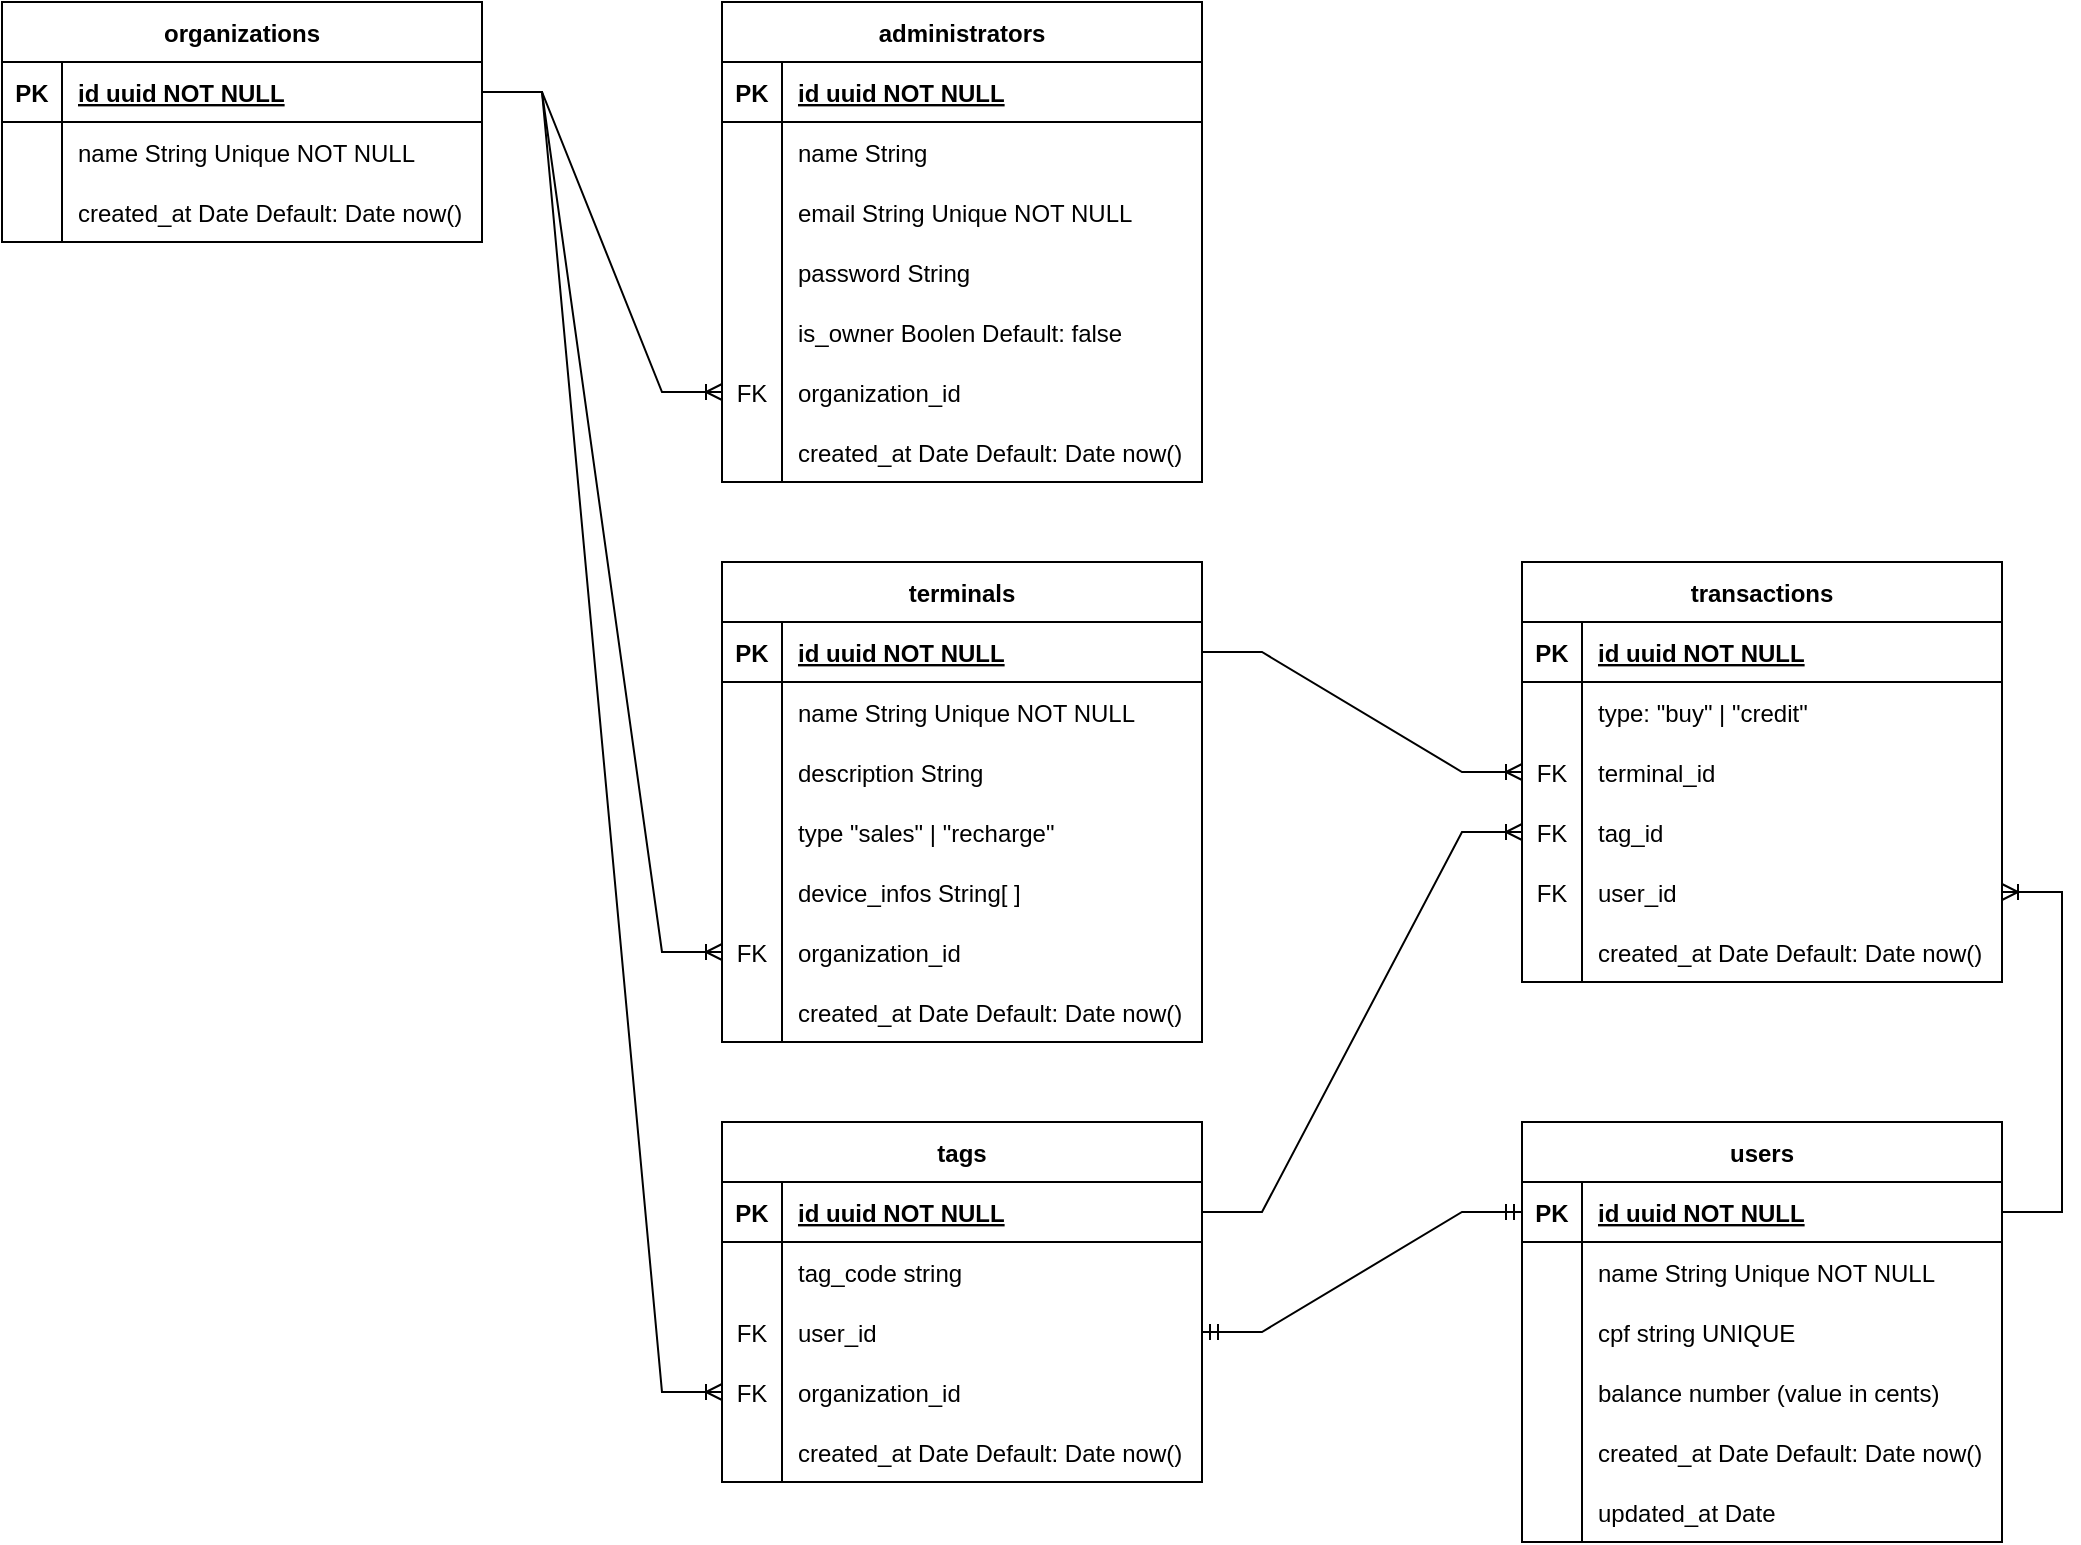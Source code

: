 <mxfile version="20.8.23" type="github">
  <diagram id="R2lEEEUBdFMjLlhIrx00" name="Page-1">
    <mxGraphModel dx="1367" dy="803" grid="1" gridSize="10" guides="1" tooltips="1" connect="1" arrows="1" fold="1" page="1" pageScale="1" pageWidth="850" pageHeight="1100" math="0" shadow="0" extFonts="Permanent Marker^https://fonts.googleapis.com/css?family=Permanent+Marker">
      <root>
        <mxCell id="0" />
        <mxCell id="1" parent="0" />
        <mxCell id="TTfjrXe0x5r7YzL4HBul-34" value="administrators" style="shape=table;startSize=30;container=1;collapsible=1;childLayout=tableLayout;fixedRows=1;rowLines=0;fontStyle=1;align=center;resizeLast=1;" parent="1" vertex="1">
          <mxGeometry x="400" y="40" width="240" height="240" as="geometry" />
        </mxCell>
        <mxCell id="TTfjrXe0x5r7YzL4HBul-35" value="" style="shape=tableRow;horizontal=0;startSize=0;swimlaneHead=0;swimlaneBody=0;fillColor=none;collapsible=0;dropTarget=0;points=[[0,0.5],[1,0.5]];portConstraint=eastwest;top=0;left=0;right=0;bottom=1;" parent="TTfjrXe0x5r7YzL4HBul-34" vertex="1">
          <mxGeometry y="30" width="240" height="30" as="geometry" />
        </mxCell>
        <mxCell id="TTfjrXe0x5r7YzL4HBul-36" value="PK" style="shape=partialRectangle;connectable=0;fillColor=none;top=0;left=0;bottom=0;right=0;fontStyle=1;overflow=hidden;" parent="TTfjrXe0x5r7YzL4HBul-35" vertex="1">
          <mxGeometry width="30" height="30" as="geometry">
            <mxRectangle width="30" height="30" as="alternateBounds" />
          </mxGeometry>
        </mxCell>
        <mxCell id="TTfjrXe0x5r7YzL4HBul-37" value="id uuid NOT NULL" style="shape=partialRectangle;connectable=0;fillColor=none;top=0;left=0;bottom=0;right=0;align=left;spacingLeft=6;fontStyle=5;overflow=hidden;" parent="TTfjrXe0x5r7YzL4HBul-35" vertex="1">
          <mxGeometry x="30" width="210" height="30" as="geometry">
            <mxRectangle width="210" height="30" as="alternateBounds" />
          </mxGeometry>
        </mxCell>
        <mxCell id="TTfjrXe0x5r7YzL4HBul-38" value="" style="shape=tableRow;horizontal=0;startSize=0;swimlaneHead=0;swimlaneBody=0;fillColor=none;collapsible=0;dropTarget=0;points=[[0,0.5],[1,0.5]];portConstraint=eastwest;top=0;left=0;right=0;bottom=0;" parent="TTfjrXe0x5r7YzL4HBul-34" vertex="1">
          <mxGeometry y="60" width="240" height="30" as="geometry" />
        </mxCell>
        <mxCell id="TTfjrXe0x5r7YzL4HBul-39" value="" style="shape=partialRectangle;connectable=0;fillColor=none;top=0;left=0;bottom=0;right=0;editable=1;overflow=hidden;" parent="TTfjrXe0x5r7YzL4HBul-38" vertex="1">
          <mxGeometry width="30" height="30" as="geometry">
            <mxRectangle width="30" height="30" as="alternateBounds" />
          </mxGeometry>
        </mxCell>
        <mxCell id="TTfjrXe0x5r7YzL4HBul-40" value="name String " style="shape=partialRectangle;connectable=0;fillColor=none;top=0;left=0;bottom=0;right=0;align=left;spacingLeft=6;overflow=hidden;" parent="TTfjrXe0x5r7YzL4HBul-38" vertex="1">
          <mxGeometry x="30" width="210" height="30" as="geometry">
            <mxRectangle width="210" height="30" as="alternateBounds" />
          </mxGeometry>
        </mxCell>
        <mxCell id="TTfjrXe0x5r7YzL4HBul-41" value="" style="shape=tableRow;horizontal=0;startSize=0;swimlaneHead=0;swimlaneBody=0;fillColor=none;collapsible=0;dropTarget=0;points=[[0,0.5],[1,0.5]];portConstraint=eastwest;top=0;left=0;right=0;bottom=0;" parent="TTfjrXe0x5r7YzL4HBul-34" vertex="1">
          <mxGeometry y="90" width="240" height="30" as="geometry" />
        </mxCell>
        <mxCell id="TTfjrXe0x5r7YzL4HBul-42" value="" style="shape=partialRectangle;connectable=0;fillColor=none;top=0;left=0;bottom=0;right=0;editable=1;overflow=hidden;" parent="TTfjrXe0x5r7YzL4HBul-41" vertex="1">
          <mxGeometry width="30" height="30" as="geometry">
            <mxRectangle width="30" height="30" as="alternateBounds" />
          </mxGeometry>
        </mxCell>
        <mxCell id="TTfjrXe0x5r7YzL4HBul-43" value="email String Unique NOT NULL" style="shape=partialRectangle;connectable=0;fillColor=none;top=0;left=0;bottom=0;right=0;align=left;spacingLeft=6;overflow=hidden;" parent="TTfjrXe0x5r7YzL4HBul-41" vertex="1">
          <mxGeometry x="30" width="210" height="30" as="geometry">
            <mxRectangle width="210" height="30" as="alternateBounds" />
          </mxGeometry>
        </mxCell>
        <mxCell id="TTfjrXe0x5r7YzL4HBul-44" value="" style="shape=tableRow;horizontal=0;startSize=0;swimlaneHead=0;swimlaneBody=0;fillColor=none;collapsible=0;dropTarget=0;points=[[0,0.5],[1,0.5]];portConstraint=eastwest;top=0;left=0;right=0;bottom=0;" parent="TTfjrXe0x5r7YzL4HBul-34" vertex="1">
          <mxGeometry y="120" width="240" height="30" as="geometry" />
        </mxCell>
        <mxCell id="TTfjrXe0x5r7YzL4HBul-45" value="" style="shape=partialRectangle;connectable=0;fillColor=none;top=0;left=0;bottom=0;right=0;editable=1;overflow=hidden;" parent="TTfjrXe0x5r7YzL4HBul-44" vertex="1">
          <mxGeometry width="30" height="30" as="geometry">
            <mxRectangle width="30" height="30" as="alternateBounds" />
          </mxGeometry>
        </mxCell>
        <mxCell id="TTfjrXe0x5r7YzL4HBul-46" value="password String" style="shape=partialRectangle;connectable=0;fillColor=none;top=0;left=0;bottom=0;right=0;align=left;spacingLeft=6;overflow=hidden;" parent="TTfjrXe0x5r7YzL4HBul-44" vertex="1">
          <mxGeometry x="30" width="210" height="30" as="geometry">
            <mxRectangle width="210" height="30" as="alternateBounds" />
          </mxGeometry>
        </mxCell>
        <mxCell id="fCrNE9Yf18a2eF252iW1-2" style="shape=tableRow;horizontal=0;startSize=0;swimlaneHead=0;swimlaneBody=0;fillColor=none;collapsible=0;dropTarget=0;points=[[0,0.5],[1,0.5]];portConstraint=eastwest;top=0;left=0;right=0;bottom=0;" vertex="1" parent="TTfjrXe0x5r7YzL4HBul-34">
          <mxGeometry y="150" width="240" height="30" as="geometry" />
        </mxCell>
        <mxCell id="fCrNE9Yf18a2eF252iW1-3" style="shape=partialRectangle;connectable=0;fillColor=none;top=0;left=0;bottom=0;right=0;editable=1;overflow=hidden;" vertex="1" parent="fCrNE9Yf18a2eF252iW1-2">
          <mxGeometry width="30" height="30" as="geometry">
            <mxRectangle width="30" height="30" as="alternateBounds" />
          </mxGeometry>
        </mxCell>
        <mxCell id="fCrNE9Yf18a2eF252iW1-4" value="is_owner Boolen Default: false" style="shape=partialRectangle;connectable=0;fillColor=none;top=0;left=0;bottom=0;right=0;align=left;spacingLeft=6;overflow=hidden;" vertex="1" parent="fCrNE9Yf18a2eF252iW1-2">
          <mxGeometry x="30" width="210" height="30" as="geometry">
            <mxRectangle width="210" height="30" as="alternateBounds" />
          </mxGeometry>
        </mxCell>
        <mxCell id="fCrNE9Yf18a2eF252iW1-5" style="shape=tableRow;horizontal=0;startSize=0;swimlaneHead=0;swimlaneBody=0;fillColor=none;collapsible=0;dropTarget=0;points=[[0,0.5],[1,0.5]];portConstraint=eastwest;top=0;left=0;right=0;bottom=0;" vertex="1" parent="TTfjrXe0x5r7YzL4HBul-34">
          <mxGeometry y="180" width="240" height="30" as="geometry" />
        </mxCell>
        <mxCell id="fCrNE9Yf18a2eF252iW1-6" value="FK" style="shape=partialRectangle;connectable=0;fillColor=none;top=0;left=0;bottom=0;right=0;editable=1;overflow=hidden;" vertex="1" parent="fCrNE9Yf18a2eF252iW1-5">
          <mxGeometry width="30" height="30" as="geometry">
            <mxRectangle width="30" height="30" as="alternateBounds" />
          </mxGeometry>
        </mxCell>
        <mxCell id="fCrNE9Yf18a2eF252iW1-7" value="organization_id" style="shape=partialRectangle;connectable=0;fillColor=none;top=0;left=0;bottom=0;right=0;align=left;spacingLeft=6;overflow=hidden;" vertex="1" parent="fCrNE9Yf18a2eF252iW1-5">
          <mxGeometry x="30" width="210" height="30" as="geometry">
            <mxRectangle width="210" height="30" as="alternateBounds" />
          </mxGeometry>
        </mxCell>
        <mxCell id="fCrNE9Yf18a2eF252iW1-8" style="shape=tableRow;horizontal=0;startSize=0;swimlaneHead=0;swimlaneBody=0;fillColor=none;collapsible=0;dropTarget=0;points=[[0,0.5],[1,0.5]];portConstraint=eastwest;top=0;left=0;right=0;bottom=0;" vertex="1" parent="TTfjrXe0x5r7YzL4HBul-34">
          <mxGeometry y="210" width="240" height="30" as="geometry" />
        </mxCell>
        <mxCell id="fCrNE9Yf18a2eF252iW1-9" style="shape=partialRectangle;connectable=0;fillColor=none;top=0;left=0;bottom=0;right=0;editable=1;overflow=hidden;" vertex="1" parent="fCrNE9Yf18a2eF252iW1-8">
          <mxGeometry width="30" height="30" as="geometry">
            <mxRectangle width="30" height="30" as="alternateBounds" />
          </mxGeometry>
        </mxCell>
        <mxCell id="fCrNE9Yf18a2eF252iW1-10" value="created_at Date Default: Date now()" style="shape=partialRectangle;connectable=0;fillColor=none;top=0;left=0;bottom=0;right=0;align=left;spacingLeft=6;overflow=hidden;" vertex="1" parent="fCrNE9Yf18a2eF252iW1-8">
          <mxGeometry x="30" width="210" height="30" as="geometry">
            <mxRectangle width="210" height="30" as="alternateBounds" />
          </mxGeometry>
        </mxCell>
        <mxCell id="TTfjrXe0x5r7YzL4HBul-47" value="organizations" style="shape=table;startSize=30;container=1;collapsible=1;childLayout=tableLayout;fixedRows=1;rowLines=0;fontStyle=1;align=center;resizeLast=1;" parent="1" vertex="1">
          <mxGeometry x="40" y="40" width="240" height="120" as="geometry" />
        </mxCell>
        <mxCell id="TTfjrXe0x5r7YzL4HBul-48" value="" style="shape=tableRow;horizontal=0;startSize=0;swimlaneHead=0;swimlaneBody=0;fillColor=none;collapsible=0;dropTarget=0;points=[[0,0.5],[1,0.5]];portConstraint=eastwest;top=0;left=0;right=0;bottom=1;" parent="TTfjrXe0x5r7YzL4HBul-47" vertex="1">
          <mxGeometry y="30" width="240" height="30" as="geometry" />
        </mxCell>
        <mxCell id="TTfjrXe0x5r7YzL4HBul-49" value="PK" style="shape=partialRectangle;connectable=0;fillColor=none;top=0;left=0;bottom=0;right=0;fontStyle=1;overflow=hidden;" parent="TTfjrXe0x5r7YzL4HBul-48" vertex="1">
          <mxGeometry width="30" height="30" as="geometry">
            <mxRectangle width="30" height="30" as="alternateBounds" />
          </mxGeometry>
        </mxCell>
        <mxCell id="TTfjrXe0x5r7YzL4HBul-50" value="id uuid NOT NULL" style="shape=partialRectangle;connectable=0;fillColor=none;top=0;left=0;bottom=0;right=0;align=left;spacingLeft=6;fontStyle=5;overflow=hidden;" parent="TTfjrXe0x5r7YzL4HBul-48" vertex="1">
          <mxGeometry x="30" width="210" height="30" as="geometry">
            <mxRectangle width="210" height="30" as="alternateBounds" />
          </mxGeometry>
        </mxCell>
        <mxCell id="TTfjrXe0x5r7YzL4HBul-51" value="" style="shape=tableRow;horizontal=0;startSize=0;swimlaneHead=0;swimlaneBody=0;fillColor=none;collapsible=0;dropTarget=0;points=[[0,0.5],[1,0.5]];portConstraint=eastwest;top=0;left=0;right=0;bottom=0;" parent="TTfjrXe0x5r7YzL4HBul-47" vertex="1">
          <mxGeometry y="60" width="240" height="30" as="geometry" />
        </mxCell>
        <mxCell id="TTfjrXe0x5r7YzL4HBul-52" value="" style="shape=partialRectangle;connectable=0;fillColor=none;top=0;left=0;bottom=0;right=0;editable=1;overflow=hidden;" parent="TTfjrXe0x5r7YzL4HBul-51" vertex="1">
          <mxGeometry width="30" height="30" as="geometry">
            <mxRectangle width="30" height="30" as="alternateBounds" />
          </mxGeometry>
        </mxCell>
        <mxCell id="TTfjrXe0x5r7YzL4HBul-53" value="name String Unique NOT NULL" style="shape=partialRectangle;connectable=0;fillColor=none;top=0;left=0;bottom=0;right=0;align=left;spacingLeft=6;overflow=hidden;" parent="TTfjrXe0x5r7YzL4HBul-51" vertex="1">
          <mxGeometry x="30" width="210" height="30" as="geometry">
            <mxRectangle width="210" height="30" as="alternateBounds" />
          </mxGeometry>
        </mxCell>
        <mxCell id="TTfjrXe0x5r7YzL4HBul-54" value="" style="shape=tableRow;horizontal=0;startSize=0;swimlaneHead=0;swimlaneBody=0;fillColor=none;collapsible=0;dropTarget=0;points=[[0,0.5],[1,0.5]];portConstraint=eastwest;top=0;left=0;right=0;bottom=0;" parent="TTfjrXe0x5r7YzL4HBul-47" vertex="1">
          <mxGeometry y="90" width="240" height="30" as="geometry" />
        </mxCell>
        <mxCell id="TTfjrXe0x5r7YzL4HBul-55" value="" style="shape=partialRectangle;connectable=0;fillColor=none;top=0;left=0;bottom=0;right=0;editable=1;overflow=hidden;" parent="TTfjrXe0x5r7YzL4HBul-54" vertex="1">
          <mxGeometry width="30" height="30" as="geometry">
            <mxRectangle width="30" height="30" as="alternateBounds" />
          </mxGeometry>
        </mxCell>
        <mxCell id="TTfjrXe0x5r7YzL4HBul-56" value="created_at Date Default: Date now() " style="shape=partialRectangle;connectable=0;fillColor=none;top=0;left=0;bottom=0;right=0;align=left;spacingLeft=6;overflow=hidden;" parent="TTfjrXe0x5r7YzL4HBul-54" vertex="1">
          <mxGeometry x="30" width="210" height="30" as="geometry">
            <mxRectangle width="210" height="30" as="alternateBounds" />
          </mxGeometry>
        </mxCell>
        <mxCell id="fCrNE9Yf18a2eF252iW1-42" value="" style="edgeStyle=entityRelationEdgeStyle;fontSize=12;html=1;endArrow=ERoneToMany;rounded=0;entryX=0;entryY=0.5;entryDx=0;entryDy=0;exitX=1;exitY=0.5;exitDx=0;exitDy=0;" edge="1" parent="1" source="TTfjrXe0x5r7YzL4HBul-48" target="fCrNE9Yf18a2eF252iW1-5">
          <mxGeometry width="100" height="100" relative="1" as="geometry">
            <mxPoint x="370" y="340" as="sourcePoint" />
            <mxPoint x="470" y="240" as="targetPoint" />
          </mxGeometry>
        </mxCell>
        <mxCell id="fCrNE9Yf18a2eF252iW1-43" value="terminals" style="shape=table;startSize=30;container=1;collapsible=1;childLayout=tableLayout;fixedRows=1;rowLines=0;fontStyle=1;align=center;resizeLast=1;" vertex="1" parent="1">
          <mxGeometry x="400" y="320" width="240" height="240" as="geometry" />
        </mxCell>
        <mxCell id="fCrNE9Yf18a2eF252iW1-44" value="" style="shape=tableRow;horizontal=0;startSize=0;swimlaneHead=0;swimlaneBody=0;fillColor=none;collapsible=0;dropTarget=0;points=[[0,0.5],[1,0.5]];portConstraint=eastwest;top=0;left=0;right=0;bottom=1;" vertex="1" parent="fCrNE9Yf18a2eF252iW1-43">
          <mxGeometry y="30" width="240" height="30" as="geometry" />
        </mxCell>
        <mxCell id="fCrNE9Yf18a2eF252iW1-45" value="PK" style="shape=partialRectangle;connectable=0;fillColor=none;top=0;left=0;bottom=0;right=0;fontStyle=1;overflow=hidden;" vertex="1" parent="fCrNE9Yf18a2eF252iW1-44">
          <mxGeometry width="30" height="30" as="geometry">
            <mxRectangle width="30" height="30" as="alternateBounds" />
          </mxGeometry>
        </mxCell>
        <mxCell id="fCrNE9Yf18a2eF252iW1-46" value="id uuid NOT NULL" style="shape=partialRectangle;connectable=0;fillColor=none;top=0;left=0;bottom=0;right=0;align=left;spacingLeft=6;fontStyle=5;overflow=hidden;" vertex="1" parent="fCrNE9Yf18a2eF252iW1-44">
          <mxGeometry x="30" width="210" height="30" as="geometry">
            <mxRectangle width="210" height="30" as="alternateBounds" />
          </mxGeometry>
        </mxCell>
        <mxCell id="fCrNE9Yf18a2eF252iW1-47" value="" style="shape=tableRow;horizontal=0;startSize=0;swimlaneHead=0;swimlaneBody=0;fillColor=none;collapsible=0;dropTarget=0;points=[[0,0.5],[1,0.5]];portConstraint=eastwest;top=0;left=0;right=0;bottom=0;" vertex="1" parent="fCrNE9Yf18a2eF252iW1-43">
          <mxGeometry y="60" width="240" height="30" as="geometry" />
        </mxCell>
        <mxCell id="fCrNE9Yf18a2eF252iW1-48" value="" style="shape=partialRectangle;connectable=0;fillColor=none;top=0;left=0;bottom=0;right=0;editable=1;overflow=hidden;" vertex="1" parent="fCrNE9Yf18a2eF252iW1-47">
          <mxGeometry width="30" height="30" as="geometry">
            <mxRectangle width="30" height="30" as="alternateBounds" />
          </mxGeometry>
        </mxCell>
        <mxCell id="fCrNE9Yf18a2eF252iW1-49" value="name String Unique NOT NULL" style="shape=partialRectangle;connectable=0;fillColor=none;top=0;left=0;bottom=0;right=0;align=left;spacingLeft=6;overflow=hidden;" vertex="1" parent="fCrNE9Yf18a2eF252iW1-47">
          <mxGeometry x="30" width="210" height="30" as="geometry">
            <mxRectangle width="210" height="30" as="alternateBounds" />
          </mxGeometry>
        </mxCell>
        <mxCell id="fCrNE9Yf18a2eF252iW1-50" value="" style="shape=tableRow;horizontal=0;startSize=0;swimlaneHead=0;swimlaneBody=0;fillColor=none;collapsible=0;dropTarget=0;points=[[0,0.5],[1,0.5]];portConstraint=eastwest;top=0;left=0;right=0;bottom=0;" vertex="1" parent="fCrNE9Yf18a2eF252iW1-43">
          <mxGeometry y="90" width="240" height="30" as="geometry" />
        </mxCell>
        <mxCell id="fCrNE9Yf18a2eF252iW1-51" value="" style="shape=partialRectangle;connectable=0;fillColor=none;top=0;left=0;bottom=0;right=0;editable=1;overflow=hidden;" vertex="1" parent="fCrNE9Yf18a2eF252iW1-50">
          <mxGeometry width="30" height="30" as="geometry">
            <mxRectangle width="30" height="30" as="alternateBounds" />
          </mxGeometry>
        </mxCell>
        <mxCell id="fCrNE9Yf18a2eF252iW1-52" value="description String " style="shape=partialRectangle;connectable=0;fillColor=none;top=0;left=0;bottom=0;right=0;align=left;spacingLeft=6;overflow=hidden;" vertex="1" parent="fCrNE9Yf18a2eF252iW1-50">
          <mxGeometry x="30" width="210" height="30" as="geometry">
            <mxRectangle width="210" height="30" as="alternateBounds" />
          </mxGeometry>
        </mxCell>
        <mxCell id="fCrNE9Yf18a2eF252iW1-112" value="" style="shape=tableRow;horizontal=0;startSize=0;swimlaneHead=0;swimlaneBody=0;fillColor=none;collapsible=0;dropTarget=0;points=[[0,0.5],[1,0.5]];portConstraint=eastwest;top=0;left=0;right=0;bottom=0;" vertex="1" parent="fCrNE9Yf18a2eF252iW1-43">
          <mxGeometry y="120" width="240" height="30" as="geometry" />
        </mxCell>
        <mxCell id="fCrNE9Yf18a2eF252iW1-113" value="" style="shape=partialRectangle;connectable=0;fillColor=none;top=0;left=0;bottom=0;right=0;editable=1;overflow=hidden;" vertex="1" parent="fCrNE9Yf18a2eF252iW1-112">
          <mxGeometry width="30" height="30" as="geometry">
            <mxRectangle width="30" height="30" as="alternateBounds" />
          </mxGeometry>
        </mxCell>
        <mxCell id="fCrNE9Yf18a2eF252iW1-114" value="type &quot;sales&quot; | &quot;recharge&quot;" style="shape=partialRectangle;connectable=0;fillColor=none;top=0;left=0;bottom=0;right=0;align=left;spacingLeft=6;overflow=hidden;" vertex="1" parent="fCrNE9Yf18a2eF252iW1-112">
          <mxGeometry x="30" width="210" height="30" as="geometry">
            <mxRectangle width="210" height="30" as="alternateBounds" />
          </mxGeometry>
        </mxCell>
        <mxCell id="fCrNE9Yf18a2eF252iW1-53" value="" style="shape=tableRow;horizontal=0;startSize=0;swimlaneHead=0;swimlaneBody=0;fillColor=none;collapsible=0;dropTarget=0;points=[[0,0.5],[1,0.5]];portConstraint=eastwest;top=0;left=0;right=0;bottom=0;" vertex="1" parent="fCrNE9Yf18a2eF252iW1-43">
          <mxGeometry y="150" width="240" height="30" as="geometry" />
        </mxCell>
        <mxCell id="fCrNE9Yf18a2eF252iW1-54" value="" style="shape=partialRectangle;connectable=0;fillColor=none;top=0;left=0;bottom=0;right=0;editable=1;overflow=hidden;" vertex="1" parent="fCrNE9Yf18a2eF252iW1-53">
          <mxGeometry width="30" height="30" as="geometry">
            <mxRectangle width="30" height="30" as="alternateBounds" />
          </mxGeometry>
        </mxCell>
        <mxCell id="fCrNE9Yf18a2eF252iW1-55" value="device_infos String[ ]" style="shape=partialRectangle;connectable=0;fillColor=none;top=0;left=0;bottom=0;right=0;align=left;spacingLeft=6;overflow=hidden;" vertex="1" parent="fCrNE9Yf18a2eF252iW1-53">
          <mxGeometry x="30" width="210" height="30" as="geometry">
            <mxRectangle width="210" height="30" as="alternateBounds" />
          </mxGeometry>
        </mxCell>
        <mxCell id="fCrNE9Yf18a2eF252iW1-56" value="" style="shape=tableRow;horizontal=0;startSize=0;swimlaneHead=0;swimlaneBody=0;fillColor=none;collapsible=0;dropTarget=0;points=[[0,0.5],[1,0.5]];portConstraint=eastwest;top=0;left=0;right=0;bottom=0;" vertex="1" parent="fCrNE9Yf18a2eF252iW1-43">
          <mxGeometry y="180" width="240" height="30" as="geometry" />
        </mxCell>
        <mxCell id="fCrNE9Yf18a2eF252iW1-57" value="FK" style="shape=partialRectangle;connectable=0;fillColor=none;top=0;left=0;bottom=0;right=0;editable=1;overflow=hidden;" vertex="1" parent="fCrNE9Yf18a2eF252iW1-56">
          <mxGeometry width="30" height="30" as="geometry">
            <mxRectangle width="30" height="30" as="alternateBounds" />
          </mxGeometry>
        </mxCell>
        <mxCell id="fCrNE9Yf18a2eF252iW1-58" value="organization_id" style="shape=partialRectangle;connectable=0;fillColor=none;top=0;left=0;bottom=0;right=0;align=left;spacingLeft=6;overflow=hidden;" vertex="1" parent="fCrNE9Yf18a2eF252iW1-56">
          <mxGeometry x="30" width="210" height="30" as="geometry">
            <mxRectangle width="210" height="30" as="alternateBounds" />
          </mxGeometry>
        </mxCell>
        <mxCell id="fCrNE9Yf18a2eF252iW1-59" value="" style="shape=tableRow;horizontal=0;startSize=0;swimlaneHead=0;swimlaneBody=0;fillColor=none;collapsible=0;dropTarget=0;points=[[0,0.5],[1,0.5]];portConstraint=eastwest;top=0;left=0;right=0;bottom=0;" vertex="1" parent="fCrNE9Yf18a2eF252iW1-43">
          <mxGeometry y="210" width="240" height="30" as="geometry" />
        </mxCell>
        <mxCell id="fCrNE9Yf18a2eF252iW1-60" value="" style="shape=partialRectangle;connectable=0;fillColor=none;top=0;left=0;bottom=0;right=0;editable=1;overflow=hidden;" vertex="1" parent="fCrNE9Yf18a2eF252iW1-59">
          <mxGeometry width="30" height="30" as="geometry">
            <mxRectangle width="30" height="30" as="alternateBounds" />
          </mxGeometry>
        </mxCell>
        <mxCell id="fCrNE9Yf18a2eF252iW1-61" value="created_at Date Default: Date now()" style="shape=partialRectangle;connectable=0;fillColor=none;top=0;left=0;bottom=0;right=0;align=left;spacingLeft=6;overflow=hidden;" vertex="1" parent="fCrNE9Yf18a2eF252iW1-59">
          <mxGeometry x="30" width="210" height="30" as="geometry">
            <mxRectangle width="210" height="30" as="alternateBounds" />
          </mxGeometry>
        </mxCell>
        <mxCell id="fCrNE9Yf18a2eF252iW1-62" value="" style="edgeStyle=entityRelationEdgeStyle;fontSize=12;html=1;endArrow=ERoneToMany;rounded=0;entryX=0;entryY=0.5;entryDx=0;entryDy=0;exitX=1;exitY=0.5;exitDx=0;exitDy=0;" edge="1" parent="1" source="TTfjrXe0x5r7YzL4HBul-48" target="fCrNE9Yf18a2eF252iW1-56">
          <mxGeometry width="100" height="100" relative="1" as="geometry">
            <mxPoint x="280" y="340" as="sourcePoint" />
            <mxPoint x="420" y="530" as="targetPoint" />
          </mxGeometry>
        </mxCell>
        <mxCell id="fCrNE9Yf18a2eF252iW1-63" value="tags" style="shape=table;startSize=30;container=1;collapsible=1;childLayout=tableLayout;fixedRows=1;rowLines=0;fontStyle=1;align=center;resizeLast=1;" vertex="1" parent="1">
          <mxGeometry x="400" y="600" width="240" height="180" as="geometry" />
        </mxCell>
        <mxCell id="fCrNE9Yf18a2eF252iW1-64" value="" style="shape=tableRow;horizontal=0;startSize=0;swimlaneHead=0;swimlaneBody=0;fillColor=none;collapsible=0;dropTarget=0;points=[[0,0.5],[1,0.5]];portConstraint=eastwest;top=0;left=0;right=0;bottom=1;" vertex="1" parent="fCrNE9Yf18a2eF252iW1-63">
          <mxGeometry y="30" width="240" height="30" as="geometry" />
        </mxCell>
        <mxCell id="fCrNE9Yf18a2eF252iW1-65" value="PK" style="shape=partialRectangle;connectable=0;fillColor=none;top=0;left=0;bottom=0;right=0;fontStyle=1;overflow=hidden;" vertex="1" parent="fCrNE9Yf18a2eF252iW1-64">
          <mxGeometry width="30" height="30" as="geometry">
            <mxRectangle width="30" height="30" as="alternateBounds" />
          </mxGeometry>
        </mxCell>
        <mxCell id="fCrNE9Yf18a2eF252iW1-66" value="id uuid NOT NULL" style="shape=partialRectangle;connectable=0;fillColor=none;top=0;left=0;bottom=0;right=0;align=left;spacingLeft=6;fontStyle=5;overflow=hidden;" vertex="1" parent="fCrNE9Yf18a2eF252iW1-64">
          <mxGeometry x="30" width="210" height="30" as="geometry">
            <mxRectangle width="210" height="30" as="alternateBounds" />
          </mxGeometry>
        </mxCell>
        <mxCell id="fCrNE9Yf18a2eF252iW1-67" value="" style="shape=tableRow;horizontal=0;startSize=0;swimlaneHead=0;swimlaneBody=0;fillColor=none;collapsible=0;dropTarget=0;points=[[0,0.5],[1,0.5]];portConstraint=eastwest;top=0;left=0;right=0;bottom=0;" vertex="1" parent="fCrNE9Yf18a2eF252iW1-63">
          <mxGeometry y="60" width="240" height="30" as="geometry" />
        </mxCell>
        <mxCell id="fCrNE9Yf18a2eF252iW1-68" value="" style="shape=partialRectangle;connectable=0;fillColor=none;top=0;left=0;bottom=0;right=0;editable=1;overflow=hidden;" vertex="1" parent="fCrNE9Yf18a2eF252iW1-67">
          <mxGeometry width="30" height="30" as="geometry">
            <mxRectangle width="30" height="30" as="alternateBounds" />
          </mxGeometry>
        </mxCell>
        <mxCell id="fCrNE9Yf18a2eF252iW1-69" value="tag_code string" style="shape=partialRectangle;connectable=0;fillColor=none;top=0;left=0;bottom=0;right=0;align=left;spacingLeft=6;overflow=hidden;" vertex="1" parent="fCrNE9Yf18a2eF252iW1-67">
          <mxGeometry x="30" width="210" height="30" as="geometry">
            <mxRectangle width="210" height="30" as="alternateBounds" />
          </mxGeometry>
        </mxCell>
        <mxCell id="fCrNE9Yf18a2eF252iW1-83" value="" style="shape=tableRow;horizontal=0;startSize=0;swimlaneHead=0;swimlaneBody=0;fillColor=none;collapsible=0;dropTarget=0;points=[[0,0.5],[1,0.5]];portConstraint=eastwest;top=0;left=0;right=0;bottom=0;" vertex="1" parent="fCrNE9Yf18a2eF252iW1-63">
          <mxGeometry y="90" width="240" height="30" as="geometry" />
        </mxCell>
        <mxCell id="fCrNE9Yf18a2eF252iW1-84" value="FK" style="shape=partialRectangle;connectable=0;fillColor=none;top=0;left=0;bottom=0;right=0;editable=1;overflow=hidden;" vertex="1" parent="fCrNE9Yf18a2eF252iW1-83">
          <mxGeometry width="30" height="30" as="geometry">
            <mxRectangle width="30" height="30" as="alternateBounds" />
          </mxGeometry>
        </mxCell>
        <mxCell id="fCrNE9Yf18a2eF252iW1-85" value="user_id" style="shape=partialRectangle;connectable=0;fillColor=none;top=0;left=0;bottom=0;right=0;align=left;spacingLeft=6;overflow=hidden;" vertex="1" parent="fCrNE9Yf18a2eF252iW1-83">
          <mxGeometry x="30" width="210" height="30" as="geometry">
            <mxRectangle width="210" height="30" as="alternateBounds" />
          </mxGeometry>
        </mxCell>
        <mxCell id="fCrNE9Yf18a2eF252iW1-76" value="" style="shape=tableRow;horizontal=0;startSize=0;swimlaneHead=0;swimlaneBody=0;fillColor=none;collapsible=0;dropTarget=0;points=[[0,0.5],[1,0.5]];portConstraint=eastwest;top=0;left=0;right=0;bottom=0;" vertex="1" parent="fCrNE9Yf18a2eF252iW1-63">
          <mxGeometry y="120" width="240" height="30" as="geometry" />
        </mxCell>
        <mxCell id="fCrNE9Yf18a2eF252iW1-77" value="FK" style="shape=partialRectangle;connectable=0;fillColor=none;top=0;left=0;bottom=0;right=0;editable=1;overflow=hidden;" vertex="1" parent="fCrNE9Yf18a2eF252iW1-76">
          <mxGeometry width="30" height="30" as="geometry">
            <mxRectangle width="30" height="30" as="alternateBounds" />
          </mxGeometry>
        </mxCell>
        <mxCell id="fCrNE9Yf18a2eF252iW1-78" value="organization_id" style="shape=partialRectangle;connectable=0;fillColor=none;top=0;left=0;bottom=0;right=0;align=left;spacingLeft=6;overflow=hidden;" vertex="1" parent="fCrNE9Yf18a2eF252iW1-76">
          <mxGeometry x="30" width="210" height="30" as="geometry">
            <mxRectangle width="210" height="30" as="alternateBounds" />
          </mxGeometry>
        </mxCell>
        <mxCell id="fCrNE9Yf18a2eF252iW1-79" value="" style="shape=tableRow;horizontal=0;startSize=0;swimlaneHead=0;swimlaneBody=0;fillColor=none;collapsible=0;dropTarget=0;points=[[0,0.5],[1,0.5]];portConstraint=eastwest;top=0;left=0;right=0;bottom=0;" vertex="1" parent="fCrNE9Yf18a2eF252iW1-63">
          <mxGeometry y="150" width="240" height="30" as="geometry" />
        </mxCell>
        <mxCell id="fCrNE9Yf18a2eF252iW1-80" value="" style="shape=partialRectangle;connectable=0;fillColor=none;top=0;left=0;bottom=0;right=0;editable=1;overflow=hidden;" vertex="1" parent="fCrNE9Yf18a2eF252iW1-79">
          <mxGeometry width="30" height="30" as="geometry">
            <mxRectangle width="30" height="30" as="alternateBounds" />
          </mxGeometry>
        </mxCell>
        <mxCell id="fCrNE9Yf18a2eF252iW1-81" value="created_at Date Default: Date now()" style="shape=partialRectangle;connectable=0;fillColor=none;top=0;left=0;bottom=0;right=0;align=left;spacingLeft=6;overflow=hidden;" vertex="1" parent="fCrNE9Yf18a2eF252iW1-79">
          <mxGeometry x="30" width="210" height="30" as="geometry">
            <mxRectangle width="210" height="30" as="alternateBounds" />
          </mxGeometry>
        </mxCell>
        <mxCell id="fCrNE9Yf18a2eF252iW1-82" value="" style="edgeStyle=entityRelationEdgeStyle;fontSize=12;html=1;endArrow=ERoneToMany;rounded=0;entryX=0;entryY=0.5;entryDx=0;entryDy=0;exitX=1;exitY=0.5;exitDx=0;exitDy=0;" edge="1" parent="1" source="TTfjrXe0x5r7YzL4HBul-48" target="fCrNE9Yf18a2eF252iW1-76">
          <mxGeometry width="100" height="100" relative="1" as="geometry">
            <mxPoint x="200" y="380" as="sourcePoint" />
            <mxPoint x="290" y="550" as="targetPoint" />
          </mxGeometry>
        </mxCell>
        <mxCell id="fCrNE9Yf18a2eF252iW1-86" value="users" style="shape=table;startSize=30;container=1;collapsible=1;childLayout=tableLayout;fixedRows=1;rowLines=0;fontStyle=1;align=center;resizeLast=1;" vertex="1" parent="1">
          <mxGeometry x="800" y="600" width="240" height="210" as="geometry" />
        </mxCell>
        <mxCell id="fCrNE9Yf18a2eF252iW1-87" value="" style="shape=tableRow;horizontal=0;startSize=0;swimlaneHead=0;swimlaneBody=0;fillColor=none;collapsible=0;dropTarget=0;points=[[0,0.5],[1,0.5]];portConstraint=eastwest;top=0;left=0;right=0;bottom=1;" vertex="1" parent="fCrNE9Yf18a2eF252iW1-86">
          <mxGeometry y="30" width="240" height="30" as="geometry" />
        </mxCell>
        <mxCell id="fCrNE9Yf18a2eF252iW1-88" value="PK" style="shape=partialRectangle;connectable=0;fillColor=none;top=0;left=0;bottom=0;right=0;fontStyle=1;overflow=hidden;" vertex="1" parent="fCrNE9Yf18a2eF252iW1-87">
          <mxGeometry width="30" height="30" as="geometry">
            <mxRectangle width="30" height="30" as="alternateBounds" />
          </mxGeometry>
        </mxCell>
        <mxCell id="fCrNE9Yf18a2eF252iW1-89" value="id uuid NOT NULL" style="shape=partialRectangle;connectable=0;fillColor=none;top=0;left=0;bottom=0;right=0;align=left;spacingLeft=6;fontStyle=5;overflow=hidden;" vertex="1" parent="fCrNE9Yf18a2eF252iW1-87">
          <mxGeometry x="30" width="210" height="30" as="geometry">
            <mxRectangle width="210" height="30" as="alternateBounds" />
          </mxGeometry>
        </mxCell>
        <mxCell id="fCrNE9Yf18a2eF252iW1-90" value="" style="shape=tableRow;horizontal=0;startSize=0;swimlaneHead=0;swimlaneBody=0;fillColor=none;collapsible=0;dropTarget=0;points=[[0,0.5],[1,0.5]];portConstraint=eastwest;top=0;left=0;right=0;bottom=0;" vertex="1" parent="fCrNE9Yf18a2eF252iW1-86">
          <mxGeometry y="60" width="240" height="30" as="geometry" />
        </mxCell>
        <mxCell id="fCrNE9Yf18a2eF252iW1-91" value="" style="shape=partialRectangle;connectable=0;fillColor=none;top=0;left=0;bottom=0;right=0;editable=1;overflow=hidden;" vertex="1" parent="fCrNE9Yf18a2eF252iW1-90">
          <mxGeometry width="30" height="30" as="geometry">
            <mxRectangle width="30" height="30" as="alternateBounds" />
          </mxGeometry>
        </mxCell>
        <mxCell id="fCrNE9Yf18a2eF252iW1-92" value="name String Unique NOT NULL" style="shape=partialRectangle;connectable=0;fillColor=none;top=0;left=0;bottom=0;right=0;align=left;spacingLeft=6;overflow=hidden;" vertex="1" parent="fCrNE9Yf18a2eF252iW1-90">
          <mxGeometry x="30" width="210" height="30" as="geometry">
            <mxRectangle width="210" height="30" as="alternateBounds" />
          </mxGeometry>
        </mxCell>
        <mxCell id="fCrNE9Yf18a2eF252iW1-93" value="" style="shape=tableRow;horizontal=0;startSize=0;swimlaneHead=0;swimlaneBody=0;fillColor=none;collapsible=0;dropTarget=0;points=[[0,0.5],[1,0.5]];portConstraint=eastwest;top=0;left=0;right=0;bottom=0;" vertex="1" parent="fCrNE9Yf18a2eF252iW1-86">
          <mxGeometry y="90" width="240" height="30" as="geometry" />
        </mxCell>
        <mxCell id="fCrNE9Yf18a2eF252iW1-94" value="" style="shape=partialRectangle;connectable=0;fillColor=none;top=0;left=0;bottom=0;right=0;editable=1;overflow=hidden;" vertex="1" parent="fCrNE9Yf18a2eF252iW1-93">
          <mxGeometry width="30" height="30" as="geometry">
            <mxRectangle width="30" height="30" as="alternateBounds" />
          </mxGeometry>
        </mxCell>
        <mxCell id="fCrNE9Yf18a2eF252iW1-95" value="cpf string UNIQUE" style="shape=partialRectangle;connectable=0;fillColor=none;top=0;left=0;bottom=0;right=0;align=left;spacingLeft=6;overflow=hidden;" vertex="1" parent="fCrNE9Yf18a2eF252iW1-93">
          <mxGeometry x="30" width="210" height="30" as="geometry">
            <mxRectangle width="210" height="30" as="alternateBounds" />
          </mxGeometry>
        </mxCell>
        <mxCell id="fCrNE9Yf18a2eF252iW1-96" value="" style="shape=tableRow;horizontal=0;startSize=0;swimlaneHead=0;swimlaneBody=0;fillColor=none;collapsible=0;dropTarget=0;points=[[0,0.5],[1,0.5]];portConstraint=eastwest;top=0;left=0;right=0;bottom=0;" vertex="1" parent="fCrNE9Yf18a2eF252iW1-86">
          <mxGeometry y="120" width="240" height="30" as="geometry" />
        </mxCell>
        <mxCell id="fCrNE9Yf18a2eF252iW1-97" value="" style="shape=partialRectangle;connectable=0;fillColor=none;top=0;left=0;bottom=0;right=0;editable=1;overflow=hidden;" vertex="1" parent="fCrNE9Yf18a2eF252iW1-96">
          <mxGeometry width="30" height="30" as="geometry">
            <mxRectangle width="30" height="30" as="alternateBounds" />
          </mxGeometry>
        </mxCell>
        <mxCell id="fCrNE9Yf18a2eF252iW1-98" value="balance number (value in cents)" style="shape=partialRectangle;connectable=0;fillColor=none;top=0;left=0;bottom=0;right=0;align=left;spacingLeft=6;overflow=hidden;" vertex="1" parent="fCrNE9Yf18a2eF252iW1-96">
          <mxGeometry x="30" width="210" height="30" as="geometry">
            <mxRectangle width="210" height="30" as="alternateBounds" />
          </mxGeometry>
        </mxCell>
        <mxCell id="fCrNE9Yf18a2eF252iW1-105" value="" style="shape=tableRow;horizontal=0;startSize=0;swimlaneHead=0;swimlaneBody=0;fillColor=none;collapsible=0;dropTarget=0;points=[[0,0.5],[1,0.5]];portConstraint=eastwest;top=0;left=0;right=0;bottom=0;" vertex="1" parent="fCrNE9Yf18a2eF252iW1-86">
          <mxGeometry y="150" width="240" height="30" as="geometry" />
        </mxCell>
        <mxCell id="fCrNE9Yf18a2eF252iW1-106" value="" style="shape=partialRectangle;connectable=0;fillColor=none;top=0;left=0;bottom=0;right=0;editable=1;overflow=hidden;" vertex="1" parent="fCrNE9Yf18a2eF252iW1-105">
          <mxGeometry width="30" height="30" as="geometry">
            <mxRectangle width="30" height="30" as="alternateBounds" />
          </mxGeometry>
        </mxCell>
        <mxCell id="fCrNE9Yf18a2eF252iW1-107" value="created_at Date Default: Date now()" style="shape=partialRectangle;connectable=0;fillColor=none;top=0;left=0;bottom=0;right=0;align=left;spacingLeft=6;overflow=hidden;" vertex="1" parent="fCrNE9Yf18a2eF252iW1-105">
          <mxGeometry x="30" width="210" height="30" as="geometry">
            <mxRectangle width="210" height="30" as="alternateBounds" />
          </mxGeometry>
        </mxCell>
        <mxCell id="fCrNE9Yf18a2eF252iW1-108" value="" style="shape=tableRow;horizontal=0;startSize=0;swimlaneHead=0;swimlaneBody=0;fillColor=none;collapsible=0;dropTarget=0;points=[[0,0.5],[1,0.5]];portConstraint=eastwest;top=0;left=0;right=0;bottom=0;" vertex="1" parent="fCrNE9Yf18a2eF252iW1-86">
          <mxGeometry y="180" width="240" height="30" as="geometry" />
        </mxCell>
        <mxCell id="fCrNE9Yf18a2eF252iW1-109" value="" style="shape=partialRectangle;connectable=0;fillColor=none;top=0;left=0;bottom=0;right=0;editable=1;overflow=hidden;" vertex="1" parent="fCrNE9Yf18a2eF252iW1-108">
          <mxGeometry width="30" height="30" as="geometry">
            <mxRectangle width="30" height="30" as="alternateBounds" />
          </mxGeometry>
        </mxCell>
        <mxCell id="fCrNE9Yf18a2eF252iW1-110" value="updated_at Date" style="shape=partialRectangle;connectable=0;fillColor=none;top=0;left=0;bottom=0;right=0;align=left;spacingLeft=6;overflow=hidden;" vertex="1" parent="fCrNE9Yf18a2eF252iW1-108">
          <mxGeometry x="30" width="210" height="30" as="geometry">
            <mxRectangle width="210" height="30" as="alternateBounds" />
          </mxGeometry>
        </mxCell>
        <mxCell id="fCrNE9Yf18a2eF252iW1-111" value="" style="edgeStyle=entityRelationEdgeStyle;fontSize=12;html=1;endArrow=ERmandOne;startArrow=ERmandOne;rounded=0;entryX=0;entryY=0.5;entryDx=0;entryDy=0;exitX=1;exitY=0.5;exitDx=0;exitDy=0;" edge="1" parent="1" source="fCrNE9Yf18a2eF252iW1-83" target="fCrNE9Yf18a2eF252iW1-87">
          <mxGeometry width="100" height="100" relative="1" as="geometry">
            <mxPoint x="670" y="475" as="sourcePoint" />
            <mxPoint x="770" y="375" as="targetPoint" />
          </mxGeometry>
        </mxCell>
        <mxCell id="fCrNE9Yf18a2eF252iW1-115" value="transactions" style="shape=table;startSize=30;container=1;collapsible=1;childLayout=tableLayout;fixedRows=1;rowLines=0;fontStyle=1;align=center;resizeLast=1;" vertex="1" parent="1">
          <mxGeometry x="800" y="320" width="240" height="210" as="geometry" />
        </mxCell>
        <mxCell id="fCrNE9Yf18a2eF252iW1-116" value="" style="shape=tableRow;horizontal=0;startSize=0;swimlaneHead=0;swimlaneBody=0;fillColor=none;collapsible=0;dropTarget=0;points=[[0,0.5],[1,0.5]];portConstraint=eastwest;top=0;left=0;right=0;bottom=1;" vertex="1" parent="fCrNE9Yf18a2eF252iW1-115">
          <mxGeometry y="30" width="240" height="30" as="geometry" />
        </mxCell>
        <mxCell id="fCrNE9Yf18a2eF252iW1-117" value="PK" style="shape=partialRectangle;connectable=0;fillColor=none;top=0;left=0;bottom=0;right=0;fontStyle=1;overflow=hidden;" vertex="1" parent="fCrNE9Yf18a2eF252iW1-116">
          <mxGeometry width="30" height="30" as="geometry">
            <mxRectangle width="30" height="30" as="alternateBounds" />
          </mxGeometry>
        </mxCell>
        <mxCell id="fCrNE9Yf18a2eF252iW1-118" value="id uuid NOT NULL" style="shape=partialRectangle;connectable=0;fillColor=none;top=0;left=0;bottom=0;right=0;align=left;spacingLeft=6;fontStyle=5;overflow=hidden;" vertex="1" parent="fCrNE9Yf18a2eF252iW1-116">
          <mxGeometry x="30" width="210" height="30" as="geometry">
            <mxRectangle width="210" height="30" as="alternateBounds" />
          </mxGeometry>
        </mxCell>
        <mxCell id="fCrNE9Yf18a2eF252iW1-119" value="" style="shape=tableRow;horizontal=0;startSize=0;swimlaneHead=0;swimlaneBody=0;fillColor=none;collapsible=0;dropTarget=0;points=[[0,0.5],[1,0.5]];portConstraint=eastwest;top=0;left=0;right=0;bottom=0;" vertex="1" parent="fCrNE9Yf18a2eF252iW1-115">
          <mxGeometry y="60" width="240" height="30" as="geometry" />
        </mxCell>
        <mxCell id="fCrNE9Yf18a2eF252iW1-120" value="" style="shape=partialRectangle;connectable=0;fillColor=none;top=0;left=0;bottom=0;right=0;editable=1;overflow=hidden;" vertex="1" parent="fCrNE9Yf18a2eF252iW1-119">
          <mxGeometry width="30" height="30" as="geometry">
            <mxRectangle width="30" height="30" as="alternateBounds" />
          </mxGeometry>
        </mxCell>
        <mxCell id="fCrNE9Yf18a2eF252iW1-121" value="type: &quot;buy&quot; | &quot;credit&quot;" style="shape=partialRectangle;connectable=0;fillColor=none;top=0;left=0;bottom=0;right=0;align=left;spacingLeft=6;overflow=hidden;" vertex="1" parent="fCrNE9Yf18a2eF252iW1-119">
          <mxGeometry x="30" width="210" height="30" as="geometry">
            <mxRectangle width="210" height="30" as="alternateBounds" />
          </mxGeometry>
        </mxCell>
        <mxCell id="fCrNE9Yf18a2eF252iW1-137" value="" style="shape=tableRow;horizontal=0;startSize=0;swimlaneHead=0;swimlaneBody=0;fillColor=none;collapsible=0;dropTarget=0;points=[[0,0.5],[1,0.5]];portConstraint=eastwest;top=0;left=0;right=0;bottom=0;" vertex="1" parent="fCrNE9Yf18a2eF252iW1-115">
          <mxGeometry y="90" width="240" height="30" as="geometry" />
        </mxCell>
        <mxCell id="fCrNE9Yf18a2eF252iW1-138" value="FK" style="shape=partialRectangle;connectable=0;fillColor=none;top=0;left=0;bottom=0;right=0;editable=1;overflow=hidden;" vertex="1" parent="fCrNE9Yf18a2eF252iW1-137">
          <mxGeometry width="30" height="30" as="geometry">
            <mxRectangle width="30" height="30" as="alternateBounds" />
          </mxGeometry>
        </mxCell>
        <mxCell id="fCrNE9Yf18a2eF252iW1-139" value="terminal_id" style="shape=partialRectangle;connectable=0;fillColor=none;top=0;left=0;bottom=0;right=0;align=left;spacingLeft=6;overflow=hidden;" vertex="1" parent="fCrNE9Yf18a2eF252iW1-137">
          <mxGeometry x="30" width="210" height="30" as="geometry">
            <mxRectangle width="210" height="30" as="alternateBounds" />
          </mxGeometry>
        </mxCell>
        <mxCell id="fCrNE9Yf18a2eF252iW1-140" value="" style="shape=tableRow;horizontal=0;startSize=0;swimlaneHead=0;swimlaneBody=0;fillColor=none;collapsible=0;dropTarget=0;points=[[0,0.5],[1,0.5]];portConstraint=eastwest;top=0;left=0;right=0;bottom=0;" vertex="1" parent="fCrNE9Yf18a2eF252iW1-115">
          <mxGeometry y="120" width="240" height="30" as="geometry" />
        </mxCell>
        <mxCell id="fCrNE9Yf18a2eF252iW1-141" value="FK" style="shape=partialRectangle;connectable=0;fillColor=none;top=0;left=0;bottom=0;right=0;editable=1;overflow=hidden;" vertex="1" parent="fCrNE9Yf18a2eF252iW1-140">
          <mxGeometry width="30" height="30" as="geometry">
            <mxRectangle width="30" height="30" as="alternateBounds" />
          </mxGeometry>
        </mxCell>
        <mxCell id="fCrNE9Yf18a2eF252iW1-142" value="tag_id" style="shape=partialRectangle;connectable=0;fillColor=none;top=0;left=0;bottom=0;right=0;align=left;spacingLeft=6;overflow=hidden;" vertex="1" parent="fCrNE9Yf18a2eF252iW1-140">
          <mxGeometry x="30" width="210" height="30" as="geometry">
            <mxRectangle width="210" height="30" as="alternateBounds" />
          </mxGeometry>
        </mxCell>
        <mxCell id="fCrNE9Yf18a2eF252iW1-134" value="" style="shape=tableRow;horizontal=0;startSize=0;swimlaneHead=0;swimlaneBody=0;fillColor=none;collapsible=0;dropTarget=0;points=[[0,0.5],[1,0.5]];portConstraint=eastwest;top=0;left=0;right=0;bottom=0;" vertex="1" parent="fCrNE9Yf18a2eF252iW1-115">
          <mxGeometry y="150" width="240" height="30" as="geometry" />
        </mxCell>
        <mxCell id="fCrNE9Yf18a2eF252iW1-135" value="FK" style="shape=partialRectangle;connectable=0;fillColor=none;top=0;left=0;bottom=0;right=0;editable=1;overflow=hidden;" vertex="1" parent="fCrNE9Yf18a2eF252iW1-134">
          <mxGeometry width="30" height="30" as="geometry">
            <mxRectangle width="30" height="30" as="alternateBounds" />
          </mxGeometry>
        </mxCell>
        <mxCell id="fCrNE9Yf18a2eF252iW1-136" value="user_id" style="shape=partialRectangle;connectable=0;fillColor=none;top=0;left=0;bottom=0;right=0;align=left;spacingLeft=6;overflow=hidden;" vertex="1" parent="fCrNE9Yf18a2eF252iW1-134">
          <mxGeometry x="30" width="210" height="30" as="geometry">
            <mxRectangle width="210" height="30" as="alternateBounds" />
          </mxGeometry>
        </mxCell>
        <mxCell id="fCrNE9Yf18a2eF252iW1-128" value="" style="shape=tableRow;horizontal=0;startSize=0;swimlaneHead=0;swimlaneBody=0;fillColor=none;collapsible=0;dropTarget=0;points=[[0,0.5],[1,0.5]];portConstraint=eastwest;top=0;left=0;right=0;bottom=0;" vertex="1" parent="fCrNE9Yf18a2eF252iW1-115">
          <mxGeometry y="180" width="240" height="30" as="geometry" />
        </mxCell>
        <mxCell id="fCrNE9Yf18a2eF252iW1-129" value="" style="shape=partialRectangle;connectable=0;fillColor=none;top=0;left=0;bottom=0;right=0;editable=1;overflow=hidden;" vertex="1" parent="fCrNE9Yf18a2eF252iW1-128">
          <mxGeometry width="30" height="30" as="geometry">
            <mxRectangle width="30" height="30" as="alternateBounds" />
          </mxGeometry>
        </mxCell>
        <mxCell id="fCrNE9Yf18a2eF252iW1-130" value="created_at Date Default: Date now()" style="shape=partialRectangle;connectable=0;fillColor=none;top=0;left=0;bottom=0;right=0;align=left;spacingLeft=6;overflow=hidden;" vertex="1" parent="fCrNE9Yf18a2eF252iW1-128">
          <mxGeometry x="30" width="210" height="30" as="geometry">
            <mxRectangle width="210" height="30" as="alternateBounds" />
          </mxGeometry>
        </mxCell>
        <mxCell id="fCrNE9Yf18a2eF252iW1-143" value="" style="edgeStyle=entityRelationEdgeStyle;fontSize=12;html=1;endArrow=ERoneToMany;rounded=0;entryX=0;entryY=0.5;entryDx=0;entryDy=0;exitX=1;exitY=0.5;exitDx=0;exitDy=0;" edge="1" parent="1" source="fCrNE9Yf18a2eF252iW1-64" target="fCrNE9Yf18a2eF252iW1-140">
          <mxGeometry width="100" height="100" relative="1" as="geometry">
            <mxPoint x="700" y="500" as="sourcePoint" />
            <mxPoint x="800" y="400" as="targetPoint" />
          </mxGeometry>
        </mxCell>
        <mxCell id="fCrNE9Yf18a2eF252iW1-147" value="" style="edgeStyle=entityRelationEdgeStyle;fontSize=12;html=1;endArrow=ERoneToMany;rounded=0;entryX=1;entryY=0.5;entryDx=0;entryDy=0;exitX=1;exitY=0.5;exitDx=0;exitDy=0;" edge="1" parent="1" source="fCrNE9Yf18a2eF252iW1-87" target="fCrNE9Yf18a2eF252iW1-134">
          <mxGeometry width="100" height="100" relative="1" as="geometry">
            <mxPoint x="690" y="630" as="sourcePoint" />
            <mxPoint x="1250" y="340" as="targetPoint" />
          </mxGeometry>
        </mxCell>
        <mxCell id="fCrNE9Yf18a2eF252iW1-148" value="" style="edgeStyle=entityRelationEdgeStyle;fontSize=12;html=1;endArrow=ERoneToMany;rounded=0;entryX=0;entryY=0.5;entryDx=0;entryDy=0;exitX=1;exitY=0.5;exitDx=0;exitDy=0;" edge="1" parent="1" source="fCrNE9Yf18a2eF252iW1-44" target="fCrNE9Yf18a2eF252iW1-137">
          <mxGeometry width="100" height="100" relative="1" as="geometry">
            <mxPoint x="690" y="530" as="sourcePoint" />
            <mxPoint x="790" y="430" as="targetPoint" />
          </mxGeometry>
        </mxCell>
      </root>
    </mxGraphModel>
  </diagram>
</mxfile>

